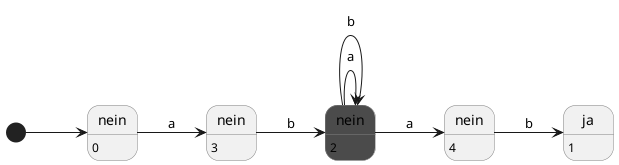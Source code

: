 @startuml
'scale 350 width
left to right direction
skinparam monochrome true

skinparam state {
  BackgroundColor<<A>> Green

  BorderColor Gray
}

[*] --> n0

'aab

state "nein" as n0
state "nein" as n1 <<A>>
state "nein" as n2
state "nein" as n3
state "ja" as j0

n0: 0
j0: 1
n1: 2
n2: 3
n3: 4

n0 --> n2: a
n2 --> n1: b
n1 --> n1: a
n1 --> n1: b

n1 --> n3: a
n3 --> j0: b
@enduml

